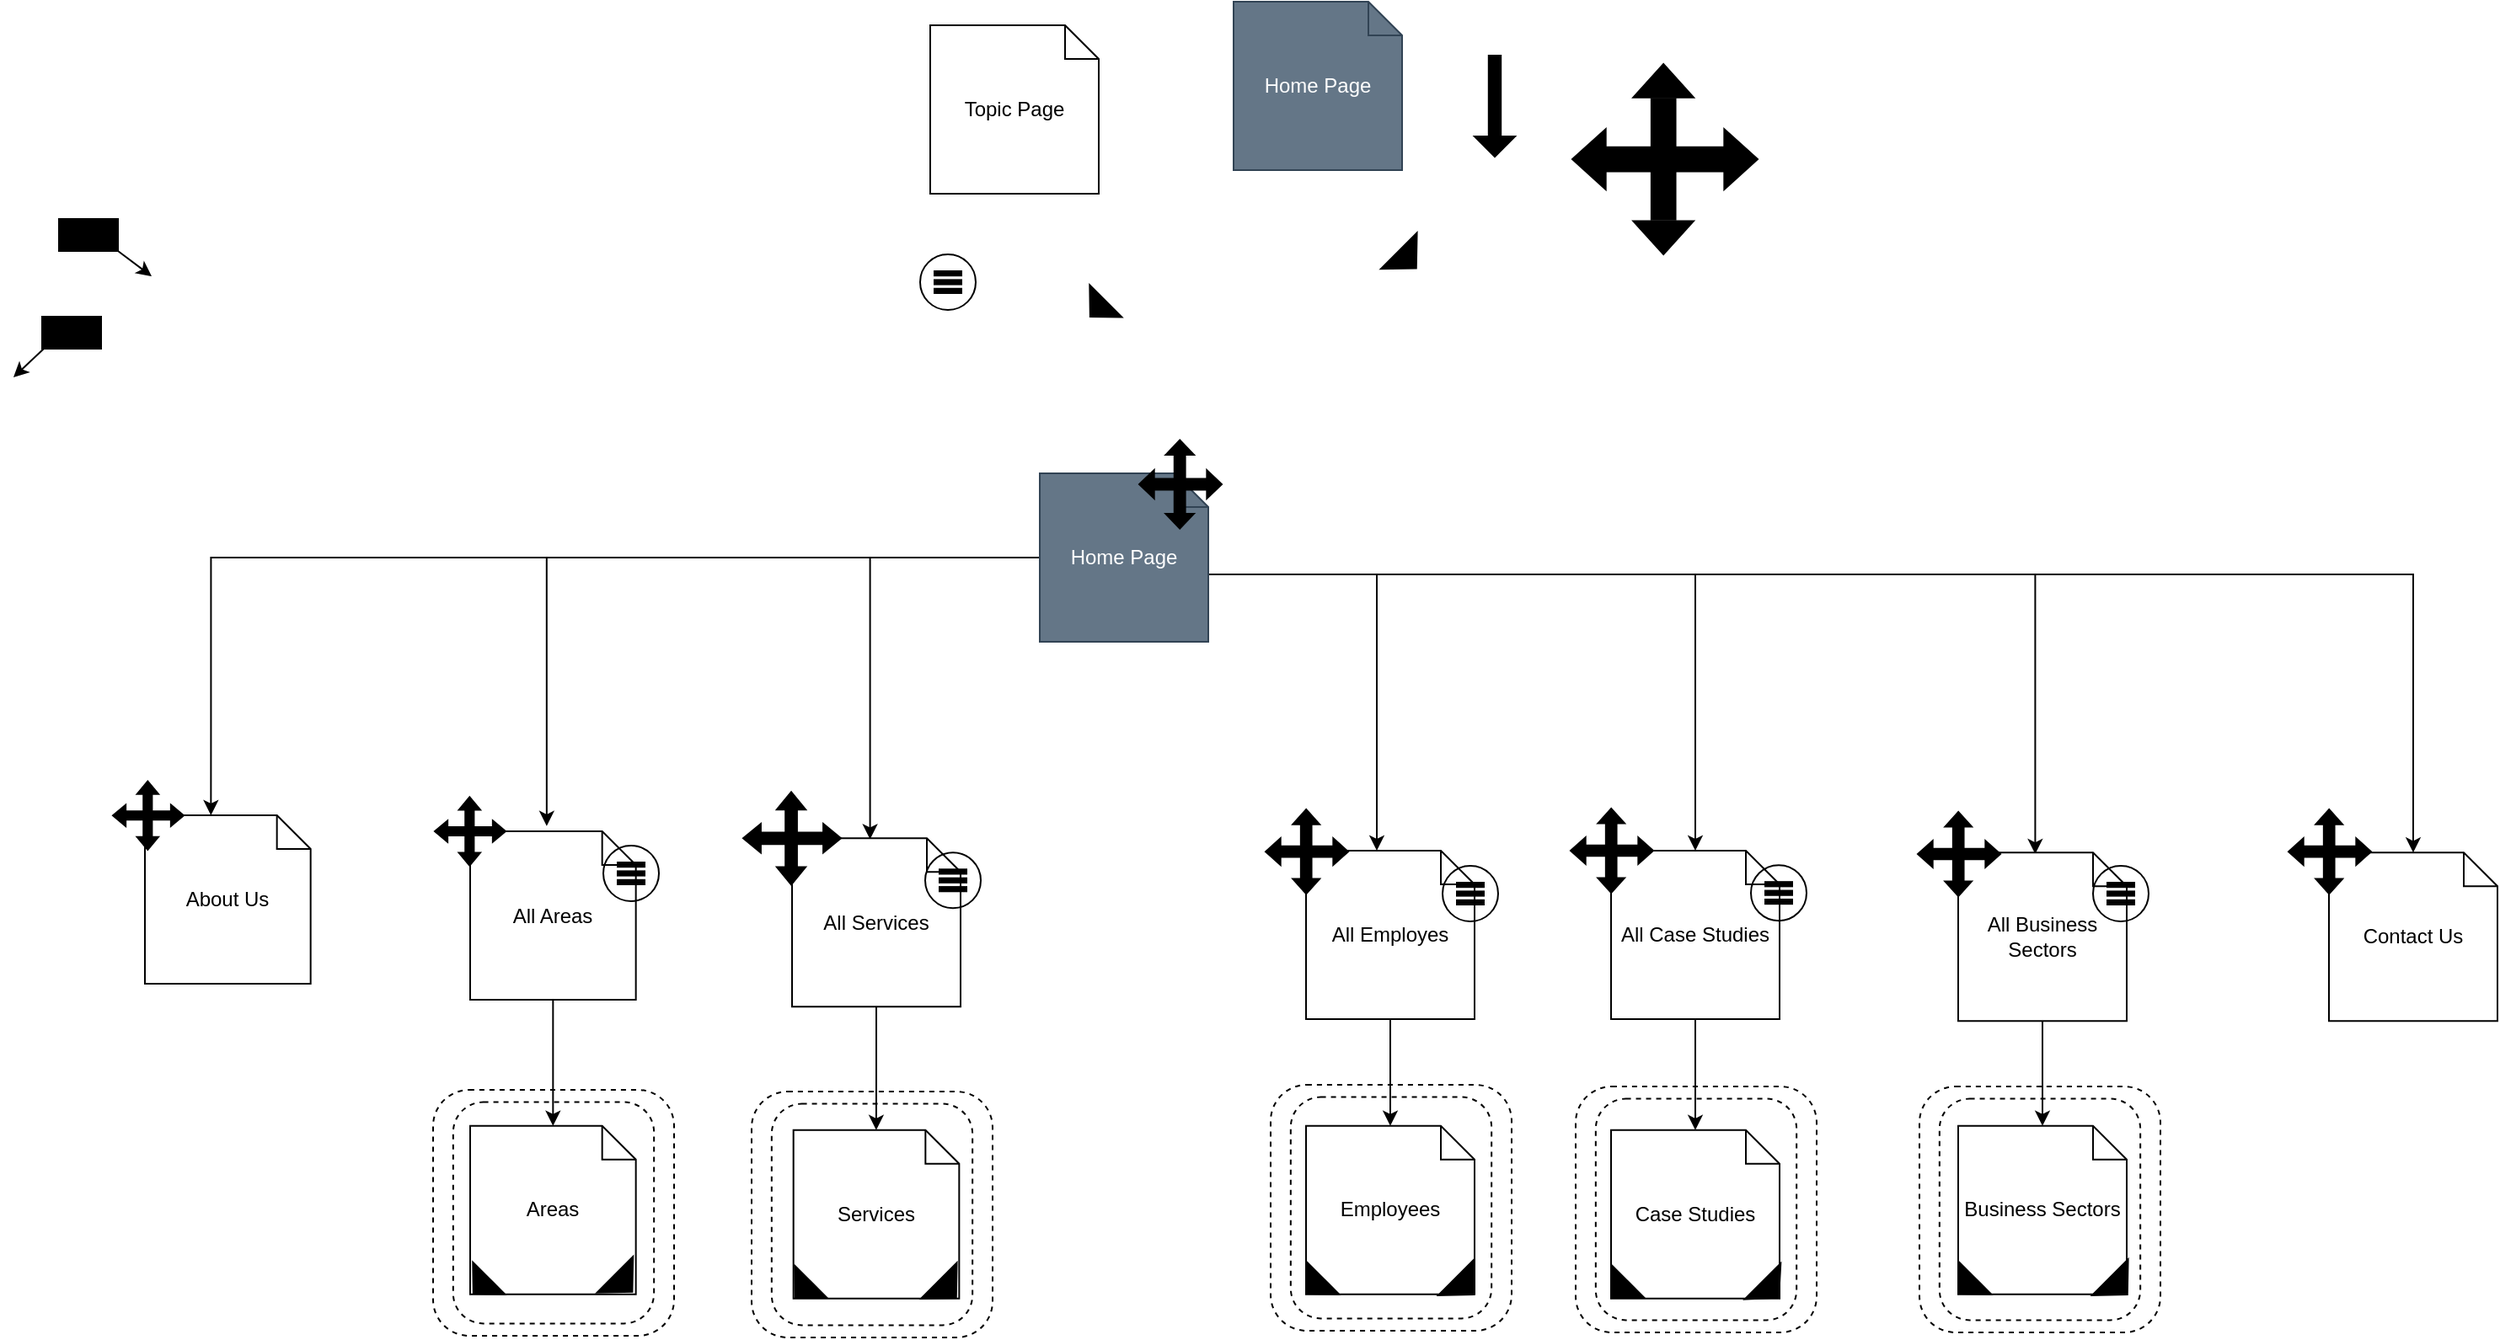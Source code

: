 <mxfile version="14.7.6" type="device"><diagram id="kt6yde3YiCI-uqyFZzSO" name="Page-1"><mxGraphModel dx="2650" dy="1162" grid="0" gridSize="10" guides="1" tooltips="1" connect="1" arrows="1" fold="1" page="0" pageScale="1" pageWidth="850" pageHeight="1100" math="0" shadow="0"><root><mxCell id="0"/><mxCell id="1" parent="0"/><mxCell id="Vcrl3e6Pn4ZZ4bDqJj3h-9" value="" style="group" parent="1" vertex="1" connectable="0"><mxGeometry x="103" y="708" width="143" height="146" as="geometry"/></mxCell><mxCell id="Vcrl3e6Pn4ZZ4bDqJj3h-7" value="" style="rounded=1;whiteSpace=wrap;html=1;glass=0;strokeColor=#000000;strokeWidth=1;fillColor=none;dashed=1;" parent="Vcrl3e6Pn4ZZ4bDqJj3h-9" vertex="1"><mxGeometry width="143" height="146" as="geometry"/></mxCell><mxCell id="Vcrl3e6Pn4ZZ4bDqJj3h-8" value="" style="rounded=1;whiteSpace=wrap;html=1;glass=0;strokeColor=#000000;strokeWidth=1;fillColor=none;dashed=1;" parent="Vcrl3e6Pn4ZZ4bDqJj3h-9" vertex="1"><mxGeometry x="11.917" y="7.3" width="119.167" height="131.4" as="geometry"/></mxCell><mxCell id="EIE0gZhXTCfg5KmahbpO-1" value="&lt;div&gt;Topic Page&lt;/div&gt;" style="shape=note;size=20;whiteSpace=wrap;html=1;" parent="1" vertex="1"><mxGeometry x="398" y="76" width="100" height="100" as="geometry"/></mxCell><mxCell id="EIE0gZhXTCfg5KmahbpO-2" value="&lt;div&gt;Home Page&lt;/div&gt;" style="shape=note;size=20;whiteSpace=wrap;html=1;fillColor=#647687;strokeColor=#314354;fontColor=#ffffff;" parent="1" vertex="1"><mxGeometry x="578" y="62" width="100" height="100" as="geometry"/></mxCell><mxCell id="LIixaKBRzaLwWbrjP_V3-11" style="edgeStyle=orthogonalEdgeStyle;rounded=0;orthogonalLoop=1;jettySize=auto;html=1;exitX=0;exitY=0.5;exitDx=0;exitDy=0;exitPerimeter=0;entryX=0;entryY=0;entryDx=39.167;entryDy=0;entryPerimeter=0;" parent="1" source="EIE0gZhXTCfg5KmahbpO-11" target="LIixaKBRzaLwWbrjP_V3-6" edge="1"><mxGeometry relative="1" as="geometry"><mxPoint x="-210.852" y="540.841" as="targetPoint"/></mxGeometry></mxCell><mxCell id="LIixaKBRzaLwWbrjP_V3-52" style="edgeStyle=orthogonalEdgeStyle;rounded=0;orthogonalLoop=1;jettySize=auto;html=1;exitX=0;exitY=0.5;exitDx=0;exitDy=0;exitPerimeter=0;entryX=0.462;entryY=-0.031;entryDx=0;entryDy=0;entryPerimeter=0;" parent="1" source="EIE0gZhXTCfg5KmahbpO-11" target="D_aZiGrWhhArKQ1cqyz3-1" edge="1"><mxGeometry relative="1" as="geometry"><mxPoint x="18.516" y="542" as="targetPoint"/></mxGeometry></mxCell><mxCell id="LIixaKBRzaLwWbrjP_V3-60" style="edgeStyle=orthogonalEdgeStyle;rounded=0;orthogonalLoop=1;jettySize=auto;html=1;exitX=0;exitY=0.5;exitDx=0;exitDy=0;exitPerimeter=0;entryX=0.463;entryY=0.006;entryDx=0;entryDy=0;entryPerimeter=0;" parent="1" source="EIE0gZhXTCfg5KmahbpO-11" target="LIixaKBRzaLwWbrjP_V3-85" edge="1"><mxGeometry relative="1" as="geometry"><mxPoint x="239" y="544" as="targetPoint"/></mxGeometry></mxCell><mxCell id="LIixaKBRzaLwWbrjP_V3-144" style="edgeStyle=orthogonalEdgeStyle;rounded=0;orthogonalLoop=1;jettySize=auto;html=1;exitX=0;exitY=0;exitDx=100;exitDy=60;exitPerimeter=0;entryX=0.42;entryY=0;entryDx=0;entryDy=0;entryPerimeter=0;" parent="1" source="EIE0gZhXTCfg5KmahbpO-11" target="LIixaKBRzaLwWbrjP_V3-108" edge="1"><mxGeometry relative="1" as="geometry"><mxPoint x="663" y="515" as="targetPoint"/><Array as="points"><mxPoint x="663" y="402"/></Array></mxGeometry></mxCell><mxCell id="LIixaKBRzaLwWbrjP_V3-178" style="edgeStyle=orthogonalEdgeStyle;rounded=0;orthogonalLoop=1;jettySize=auto;html=1;exitX=0;exitY=0;exitDx=100;exitDy=60;exitPerimeter=0;entryX=0.457;entryY=0.009;entryDx=0;entryDy=0;entryPerimeter=0;" parent="1" source="EIE0gZhXTCfg5KmahbpO-11" target="LIixaKBRzaLwWbrjP_V3-166" edge="1"><mxGeometry relative="1" as="geometry"><mxPoint x="1110.471" y="574.58" as="targetPoint"/></mxGeometry></mxCell><mxCell id="LIixaKBRzaLwWbrjP_V3-249" style="edgeStyle=orthogonalEdgeStyle;rounded=0;orthogonalLoop=1;jettySize=auto;html=1;exitX=0;exitY=0;exitDx=100;exitDy=60;exitPerimeter=0;" parent="1" source="EIE0gZhXTCfg5KmahbpO-11" edge="1" target="LIixaKBRzaLwWbrjP_V3-238"><mxGeometry relative="1" as="geometry"><mxPoint x="1278" y="564" as="targetPoint"/></mxGeometry></mxCell><mxCell id="oE3D5L4Ne7ugOQOt1yCj-17" style="edgeStyle=orthogonalEdgeStyle;rounded=0;orthogonalLoop=1;jettySize=auto;html=1;exitX=0;exitY=0;exitDx=100;exitDy=60;exitPerimeter=0;entryX=0.5;entryY=0;entryDx=0;entryDy=0;entryPerimeter=0;" parent="1" source="EIE0gZhXTCfg5KmahbpO-11" target="oE3D5L4Ne7ugOQOt1yCj-3" edge="1"><mxGeometry relative="1" as="geometry"><mxPoint x="878" y="532" as="targetPoint"/></mxGeometry></mxCell><mxCell id="EIE0gZhXTCfg5KmahbpO-11" value="&lt;div&gt;Home Page&lt;/div&gt;" style="shape=note;size=20;whiteSpace=wrap;html=1;fillColor=#647687;strokeColor=#314354;fontColor=#ffffff;" parent="1" vertex="1"><mxGeometry x="463" y="342" width="100" height="100" as="geometry"/></mxCell><mxCell id="EIE0gZhXTCfg5KmahbpO-31" value="" style="group" parent="1" vertex="1" connectable="0"><mxGeometry x="392" y="212" width="33" height="33" as="geometry"/></mxCell><mxCell id="EIE0gZhXTCfg5KmahbpO-32" value="" style="shape=parallelMarker;direction=south;html=1;outlineConnect=0;" parent="EIE0gZhXTCfg5KmahbpO-31" vertex="1"><mxGeometry x="8.5" y="10" width="16" height="13" as="geometry"/></mxCell><mxCell id="EIE0gZhXTCfg5KmahbpO-33" value="" style="ellipse;whiteSpace=wrap;html=1;aspect=fixed;fillColor=none;" parent="EIE0gZhXTCfg5KmahbpO-31" vertex="1"><mxGeometry width="33" height="33" as="geometry"/></mxCell><mxCell id="EIE0gZhXTCfg5KmahbpO-43" value="" style="shape=singleArrow;direction=south;whiteSpace=wrap;html=1;fillColor=#000000;" parent="1" vertex="1"><mxGeometry x="721" y="94" width="24" height="60" as="geometry"/></mxCell><mxCell id="EIE0gZhXTCfg5KmahbpO-52" value="" style="group" parent="1" vertex="1" connectable="0"><mxGeometry x="779" y="99.07" width="110" height="112.93" as="geometry"/></mxCell><mxCell id="EIE0gZhXTCfg5KmahbpO-44" value="" style="shape=cross;whiteSpace=wrap;html=1;fillColor=#000000;" parent="EIE0gZhXTCfg5KmahbpO-52" vertex="1"><mxGeometry x="18.033" y="20.614" width="72.131" height="71.702" as="geometry"/></mxCell><mxCell id="EIE0gZhXTCfg5KmahbpO-45" value="" style="triangle;whiteSpace=wrap;html=1;fillColor=#000000;rotation=-90;" parent="EIE0gZhXTCfg5KmahbpO-52" vertex="1"><mxGeometry x="44.18" y="-8.066" width="19.836" height="35.851" as="geometry"/></mxCell><mxCell id="EIE0gZhXTCfg5KmahbpO-49" value="" style="triangle;whiteSpace=wrap;html=1;fillColor=#000000;rotation=0;" parent="EIE0gZhXTCfg5KmahbpO-52" vertex="1"><mxGeometry x="90.164" y="38.54" width="19.836" height="35.851" as="geometry"/></mxCell><mxCell id="EIE0gZhXTCfg5KmahbpO-50" value="" style="triangle;whiteSpace=wrap;html=1;fillColor=#000000;rotation=90;" parent="EIE0gZhXTCfg5KmahbpO-52" vertex="1"><mxGeometry x="44.18" y="85.146" width="19.836" height="35.851" as="geometry"/></mxCell><mxCell id="EIE0gZhXTCfg5KmahbpO-51" value="" style="triangle;whiteSpace=wrap;html=1;fillColor=#000000;rotation=-180;" parent="EIE0gZhXTCfg5KmahbpO-52" vertex="1"><mxGeometry y="38.54" width="19.836" height="35.851" as="geometry"/></mxCell><mxCell id="EIE0gZhXTCfg5KmahbpO-61" value="" style="group" parent="1" vertex="1" connectable="0"><mxGeometry x="522" y="322" width="49" height="53" as="geometry"/></mxCell><mxCell id="EIE0gZhXTCfg5KmahbpO-62" value="" style="shape=cross;whiteSpace=wrap;html=1;fillColor=#000000;" parent="EIE0gZhXTCfg5KmahbpO-61" vertex="1"><mxGeometry x="8.033" y="9.675" width="32.131" height="33.651" as="geometry"/></mxCell><mxCell id="EIE0gZhXTCfg5KmahbpO-63" value="" style="triangle;whiteSpace=wrap;html=1;fillColor=#000000;rotation=-90;" parent="EIE0gZhXTCfg5KmahbpO-61" vertex="1"><mxGeometry x="19.68" y="-3.786" width="8.836" height="16.825" as="geometry"/></mxCell><mxCell id="EIE0gZhXTCfg5KmahbpO-64" value="" style="triangle;whiteSpace=wrap;html=1;fillColor=#000000;rotation=0;" parent="EIE0gZhXTCfg5KmahbpO-61" vertex="1"><mxGeometry x="40.164" y="18.087" width="8.836" height="16.825" as="geometry"/></mxCell><mxCell id="EIE0gZhXTCfg5KmahbpO-65" value="" style="triangle;whiteSpace=wrap;html=1;fillColor=#000000;rotation=90;" parent="EIE0gZhXTCfg5KmahbpO-61" vertex="1"><mxGeometry x="19.68" y="39.96" width="8.836" height="16.825" as="geometry"/></mxCell><mxCell id="EIE0gZhXTCfg5KmahbpO-66" value="" style="triangle;whiteSpace=wrap;html=1;fillColor=#000000;rotation=-180;" parent="EIE0gZhXTCfg5KmahbpO-61" vertex="1"><mxGeometry y="18.087" width="8.836" height="16.825" as="geometry"/></mxCell><mxCell id="XBNl6XijKoIkDVX5TYKr-14" value="" style="triangle;whiteSpace=wrap;html=1;rotation=45;fillColor=#000000;" parent="1" vertex="1"><mxGeometry x="674" y="200" width="14.5" height="30.16" as="geometry"/></mxCell><mxCell id="LIixaKBRzaLwWbrjP_V3-18" value="" style="rounded=0;whiteSpace=wrap;html=1;fillColor=#000000;strokeColor=#000000;" parent="1" vertex="1"><mxGeometry x="-119" y="191" width="35" height="19" as="geometry"/></mxCell><mxCell id="LIixaKBRzaLwWbrjP_V3-20" value="" style="endArrow=classic;html=1;exitX=1;exitY=1;exitDx=0;exitDy=0;" parent="1" source="LIixaKBRzaLwWbrjP_V3-18" edge="1"><mxGeometry width="50" height="50" relative="1" as="geometry"><mxPoint x="142" y="342" as="sourcePoint"/><mxPoint x="-64" y="225" as="targetPoint"/></mxGeometry></mxCell><mxCell id="LIixaKBRzaLwWbrjP_V3-79" value="" style="triangle;whiteSpace=wrap;html=1;rotation=135;fillColor=#000000;" parent="1" vertex="1"><mxGeometry x="491.03" y="230.91" width="13.04" height="26.88" as="geometry"/></mxCell><mxCell id="D_aZiGrWhhArKQ1cqyz3-7" style="edgeStyle=orthogonalEdgeStyle;rounded=0;orthogonalLoop=1;jettySize=auto;html=1;exitX=0.5;exitY=1;exitDx=0;exitDy=0;exitPerimeter=0;" parent="1" source="LIixaKBRzaLwWbrjP_V3-85" target="D_aZiGrWhhArKQ1cqyz3-6" edge="1"><mxGeometry relative="1" as="geometry"/></mxCell><mxCell id="LIixaKBRzaLwWbrjP_V3-85" value="All Services" style="shape=note;size=20;whiteSpace=wrap;html=1;" parent="1" vertex="1"><mxGeometry x="316" y="558.64" width="100" height="100" as="geometry"/></mxCell><mxCell id="D_aZiGrWhhArKQ1cqyz3-9" style="edgeStyle=orthogonalEdgeStyle;rounded=0;orthogonalLoop=1;jettySize=auto;html=1;exitX=0.5;exitY=1;exitDx=0;exitDy=0;exitPerimeter=0;entryX=0.5;entryY=0;entryDx=0;entryDy=0;entryPerimeter=0;" parent="1" source="LIixaKBRzaLwWbrjP_V3-108" target="LIixaKBRzaLwWbrjP_V3-149" edge="1"><mxGeometry relative="1" as="geometry"/></mxCell><mxCell id="LIixaKBRzaLwWbrjP_V3-108" value="All Employes" style="shape=note;size=20;whiteSpace=wrap;html=1;" parent="1" vertex="1"><mxGeometry x="621" y="566" width="100" height="100" as="geometry"/></mxCell><mxCell id="LIixaKBRzaLwWbrjP_V3-118" value="" style="group" parent="1" vertex="1" connectable="0"><mxGeometry x="597" y="541.57" width="49" height="50" as="geometry"/></mxCell><mxCell id="LIixaKBRzaLwWbrjP_V3-119" value="" style="shape=cross;whiteSpace=wrap;html=1;fillColor=#000000;" parent="LIixaKBRzaLwWbrjP_V3-118" vertex="1"><mxGeometry x="8.033" y="9.127" width="32.131" height="31.746" as="geometry"/></mxCell><mxCell id="LIixaKBRzaLwWbrjP_V3-120" value="" style="triangle;whiteSpace=wrap;html=1;fillColor=#000000;rotation=-90;" parent="LIixaKBRzaLwWbrjP_V3-118" vertex="1"><mxGeometry x="19.68" y="-3.571" width="8.836" height="15.873" as="geometry"/></mxCell><mxCell id="LIixaKBRzaLwWbrjP_V3-121" value="" style="triangle;whiteSpace=wrap;html=1;fillColor=#000000;rotation=0;" parent="LIixaKBRzaLwWbrjP_V3-118" vertex="1"><mxGeometry x="40.164" y="17.063" width="8.836" height="15.873" as="geometry"/></mxCell><mxCell id="LIixaKBRzaLwWbrjP_V3-122" value="" style="triangle;whiteSpace=wrap;html=1;fillColor=#000000;rotation=90;" parent="LIixaKBRzaLwWbrjP_V3-118" vertex="1"><mxGeometry x="19.68" y="37.698" width="8.836" height="15.873" as="geometry"/></mxCell><mxCell id="LIixaKBRzaLwWbrjP_V3-123" value="" style="triangle;whiteSpace=wrap;html=1;fillColor=#000000;rotation=-180;" parent="LIixaKBRzaLwWbrjP_V3-118" vertex="1"><mxGeometry y="17.063" width="8.836" height="15.873" as="geometry"/></mxCell><mxCell id="LIixaKBRzaLwWbrjP_V3-127" value="" style="rounded=0;whiteSpace=wrap;html=1;fillColor=#000000;strokeColor=#000000;" parent="1" vertex="1"><mxGeometry x="-129" y="249" width="35" height="19" as="geometry"/></mxCell><mxCell id="LIixaKBRzaLwWbrjP_V3-130" value="" style="endArrow=classic;html=1;" parent="1" edge="1"><mxGeometry width="50" height="50" relative="1" as="geometry"><mxPoint x="-128" y="268" as="sourcePoint"/><mxPoint x="-146" y="285" as="targetPoint"/></mxGeometry></mxCell><mxCell id="LIixaKBRzaLwWbrjP_V3-135" value="" style="group" parent="1" vertex="1" connectable="0"><mxGeometry x="287" y="531.64" width="58" height="54" as="geometry"/></mxCell><mxCell id="LIixaKBRzaLwWbrjP_V3-136" value="" style="shape=cross;whiteSpace=wrap;html=1;fillColor=#000000;" parent="LIixaKBRzaLwWbrjP_V3-135" vertex="1"><mxGeometry x="9.508" y="9.857" width="38.033" height="34.286" as="geometry"/></mxCell><mxCell id="LIixaKBRzaLwWbrjP_V3-137" value="" style="triangle;whiteSpace=wrap;html=1;fillColor=#000000;rotation=-90;" parent="LIixaKBRzaLwWbrjP_V3-135" vertex="1"><mxGeometry x="23.295" y="-3.857" width="10.459" height="17.143" as="geometry"/></mxCell><mxCell id="LIixaKBRzaLwWbrjP_V3-138" value="" style="triangle;whiteSpace=wrap;html=1;fillColor=#000000;rotation=0;" parent="LIixaKBRzaLwWbrjP_V3-135" vertex="1"><mxGeometry x="47.541" y="18.429" width="10.459" height="17.143" as="geometry"/></mxCell><mxCell id="LIixaKBRzaLwWbrjP_V3-139" value="" style="triangle;whiteSpace=wrap;html=1;fillColor=#000000;rotation=90;" parent="LIixaKBRzaLwWbrjP_V3-135" vertex="1"><mxGeometry x="23.295" y="40.714" width="10.459" height="17.143" as="geometry"/></mxCell><mxCell id="LIixaKBRzaLwWbrjP_V3-140" value="" style="triangle;whiteSpace=wrap;html=1;fillColor=#000000;rotation=-180;" parent="LIixaKBRzaLwWbrjP_V3-135" vertex="1"><mxGeometry y="18.429" width="10.459" height="17.143" as="geometry"/></mxCell><mxCell id="_etwh8kPZ9NQXx9ZcJ3G-5" style="edgeStyle=orthogonalEdgeStyle;rounded=0;orthogonalLoop=1;jettySize=auto;html=1;exitX=0.5;exitY=1;exitDx=0;exitDy=0;exitPerimeter=0;" edge="1" parent="1" source="LIixaKBRzaLwWbrjP_V3-166" target="_etwh8kPZ9NQXx9ZcJ3G-4"><mxGeometry relative="1" as="geometry"/></mxCell><mxCell id="LIixaKBRzaLwWbrjP_V3-166" value="All Business Sectors" style="shape=note;size=20;whiteSpace=wrap;html=1;" parent="1" vertex="1"><mxGeometry x="1008" y="567.14" width="100" height="100" as="geometry"/></mxCell><mxCell id="LIixaKBRzaLwWbrjP_V3-170" value="" style="group" parent="1" vertex="1" connectable="0"><mxGeometry x="984" y="543" width="49" height="50" as="geometry"/></mxCell><mxCell id="LIixaKBRzaLwWbrjP_V3-171" value="" style="shape=cross;whiteSpace=wrap;html=1;fillColor=#000000;" parent="LIixaKBRzaLwWbrjP_V3-170" vertex="1"><mxGeometry x="8.033" y="9.127" width="32.131" height="31.746" as="geometry"/></mxCell><mxCell id="LIixaKBRzaLwWbrjP_V3-172" value="" style="triangle;whiteSpace=wrap;html=1;fillColor=#000000;rotation=-90;" parent="LIixaKBRzaLwWbrjP_V3-170" vertex="1"><mxGeometry x="19.68" y="-3.571" width="8.836" height="15.873" as="geometry"/></mxCell><mxCell id="LIixaKBRzaLwWbrjP_V3-173" value="" style="triangle;whiteSpace=wrap;html=1;fillColor=#000000;rotation=0;" parent="LIixaKBRzaLwWbrjP_V3-170" vertex="1"><mxGeometry x="40.164" y="17.063" width="8.836" height="15.873" as="geometry"/></mxCell><mxCell id="LIixaKBRzaLwWbrjP_V3-174" value="" style="triangle;whiteSpace=wrap;html=1;fillColor=#000000;rotation=90;" parent="LIixaKBRzaLwWbrjP_V3-170" vertex="1"><mxGeometry x="19.68" y="37.698" width="8.836" height="15.873" as="geometry"/></mxCell><mxCell id="LIixaKBRzaLwWbrjP_V3-175" value="" style="triangle;whiteSpace=wrap;html=1;fillColor=#000000;rotation=-180;" parent="LIixaKBRzaLwWbrjP_V3-170" vertex="1"><mxGeometry y="17.063" width="8.836" height="15.873" as="geometry"/></mxCell><mxCell id="LIixaKBRzaLwWbrjP_V3-238" value="Contact Us" style="shape=note;size=20;whiteSpace=wrap;html=1;" parent="1" vertex="1"><mxGeometry x="1228" y="567.14" width="100" height="100" as="geometry"/></mxCell><mxCell id="LIixaKBRzaLwWbrjP_V3-241" value="" style="group" parent="1" vertex="1" connectable="0"><mxGeometry x="1204" y="541.57" width="49" height="50" as="geometry"/></mxCell><mxCell id="LIixaKBRzaLwWbrjP_V3-242" value="" style="shape=cross;whiteSpace=wrap;html=1;fillColor=#000000;" parent="LIixaKBRzaLwWbrjP_V3-241" vertex="1"><mxGeometry x="8.033" y="9.127" width="32.131" height="31.746" as="geometry"/></mxCell><mxCell id="LIixaKBRzaLwWbrjP_V3-243" value="" style="triangle;whiteSpace=wrap;html=1;fillColor=#000000;rotation=-90;" parent="LIixaKBRzaLwWbrjP_V3-241" vertex="1"><mxGeometry x="19.68" y="-3.571" width="8.836" height="15.873" as="geometry"/></mxCell><mxCell id="LIixaKBRzaLwWbrjP_V3-244" value="" style="triangle;whiteSpace=wrap;html=1;fillColor=#000000;rotation=0;" parent="LIixaKBRzaLwWbrjP_V3-241" vertex="1"><mxGeometry x="40.164" y="17.063" width="8.836" height="15.873" as="geometry"/></mxCell><mxCell id="LIixaKBRzaLwWbrjP_V3-245" value="" style="triangle;whiteSpace=wrap;html=1;fillColor=#000000;rotation=90;" parent="LIixaKBRzaLwWbrjP_V3-241" vertex="1"><mxGeometry x="19.68" y="37.698" width="8.836" height="15.873" as="geometry"/></mxCell><mxCell id="LIixaKBRzaLwWbrjP_V3-246" value="" style="triangle;whiteSpace=wrap;html=1;fillColor=#000000;rotation=-180;" parent="LIixaKBRzaLwWbrjP_V3-241" vertex="1"><mxGeometry y="17.063" width="8.836" height="15.873" as="geometry"/></mxCell><mxCell id="ww9N6sa7Iy8_kq3qXa_A-1" value="" style="group" parent="1" vertex="1" connectable="0"><mxGeometry x="395" y="567.14" width="33" height="33" as="geometry"/></mxCell><mxCell id="ww9N6sa7Iy8_kq3qXa_A-2" value="" style="shape=parallelMarker;direction=south;html=1;outlineConnect=0;" parent="ww9N6sa7Iy8_kq3qXa_A-1" vertex="1"><mxGeometry x="8.5" y="10" width="16" height="13" as="geometry"/></mxCell><mxCell id="ww9N6sa7Iy8_kq3qXa_A-3" value="" style="ellipse;whiteSpace=wrap;html=1;aspect=fixed;fillColor=none;" parent="ww9N6sa7Iy8_kq3qXa_A-1" vertex="1"><mxGeometry width="33" height="33" as="geometry"/></mxCell><mxCell id="ww9N6sa7Iy8_kq3qXa_A-5" value="" style="group" parent="1" vertex="1" connectable="0"><mxGeometry x="702" y="575" width="33" height="33" as="geometry"/></mxCell><mxCell id="ww9N6sa7Iy8_kq3qXa_A-6" value="" style="shape=parallelMarker;direction=south;html=1;outlineConnect=0;" parent="ww9N6sa7Iy8_kq3qXa_A-5" vertex="1"><mxGeometry x="8.5" y="10" width="16" height="13" as="geometry"/></mxCell><mxCell id="ww9N6sa7Iy8_kq3qXa_A-7" value="" style="ellipse;whiteSpace=wrap;html=1;aspect=fixed;fillColor=none;" parent="ww9N6sa7Iy8_kq3qXa_A-5" vertex="1"><mxGeometry width="33" height="33" as="geometry"/></mxCell><mxCell id="ww9N6sa7Iy8_kq3qXa_A-9" value="" style="group" parent="1" vertex="1" connectable="0"><mxGeometry x="1088" y="575" width="33" height="33" as="geometry"/></mxCell><mxCell id="ww9N6sa7Iy8_kq3qXa_A-10" value="" style="shape=parallelMarker;direction=south;html=1;outlineConnect=0;" parent="ww9N6sa7Iy8_kq3qXa_A-9" vertex="1"><mxGeometry x="8.5" y="10" width="16" height="13" as="geometry"/></mxCell><mxCell id="ww9N6sa7Iy8_kq3qXa_A-11" value="" style="ellipse;whiteSpace=wrap;html=1;aspect=fixed;fillColor=none;" parent="ww9N6sa7Iy8_kq3qXa_A-9" vertex="1"><mxGeometry width="33" height="33" as="geometry"/></mxCell><mxCell id="_etwh8kPZ9NQXx9ZcJ3G-3" style="edgeStyle=orthogonalEdgeStyle;rounded=0;orthogonalLoop=1;jettySize=auto;html=1;exitX=0.5;exitY=1;exitDx=0;exitDy=0;exitPerimeter=0;entryX=0.5;entryY=0;entryDx=0;entryDy=0;entryPerimeter=0;" edge="1" parent="1" source="oE3D5L4Ne7ugOQOt1yCj-3" target="_etwh8kPZ9NQXx9ZcJ3G-2"><mxGeometry relative="1" as="geometry"/></mxCell><mxCell id="oE3D5L4Ne7ugOQOt1yCj-3" value="All Case Studies" style="shape=note;size=20;whiteSpace=wrap;html=1;" parent="1" vertex="1"><mxGeometry x="802" y="566.0" width="100" height="100" as="geometry"/></mxCell><mxCell id="oE3D5L4Ne7ugOQOt1yCj-6" value="" style="group" parent="1" vertex="1" connectable="0"><mxGeometry x="778" y="541" width="49" height="50" as="geometry"/></mxCell><mxCell id="oE3D5L4Ne7ugOQOt1yCj-7" value="" style="shape=cross;whiteSpace=wrap;html=1;fillColor=#000000;" parent="oE3D5L4Ne7ugOQOt1yCj-6" vertex="1"><mxGeometry x="8.033" y="9.127" width="32.131" height="31.746" as="geometry"/></mxCell><mxCell id="oE3D5L4Ne7ugOQOt1yCj-8" value="" style="triangle;whiteSpace=wrap;html=1;fillColor=#000000;rotation=-90;" parent="oE3D5L4Ne7ugOQOt1yCj-6" vertex="1"><mxGeometry x="19.68" y="-3.571" width="8.836" height="15.873" as="geometry"/></mxCell><mxCell id="oE3D5L4Ne7ugOQOt1yCj-9" value="" style="triangle;whiteSpace=wrap;html=1;fillColor=#000000;rotation=0;" parent="oE3D5L4Ne7ugOQOt1yCj-6" vertex="1"><mxGeometry x="40.164" y="17.063" width="8.836" height="15.873" as="geometry"/></mxCell><mxCell id="oE3D5L4Ne7ugOQOt1yCj-10" value="" style="triangle;whiteSpace=wrap;html=1;fillColor=#000000;rotation=90;" parent="oE3D5L4Ne7ugOQOt1yCj-6" vertex="1"><mxGeometry x="19.68" y="37.698" width="8.836" height="15.873" as="geometry"/></mxCell><mxCell id="oE3D5L4Ne7ugOQOt1yCj-11" value="" style="triangle;whiteSpace=wrap;html=1;fillColor=#000000;rotation=-180;" parent="oE3D5L4Ne7ugOQOt1yCj-6" vertex="1"><mxGeometry y="17.063" width="8.836" height="15.873" as="geometry"/></mxCell><mxCell id="oE3D5L4Ne7ugOQOt1yCj-14" value="" style="group" parent="1" vertex="1" connectable="0"><mxGeometry x="885" y="574.58" width="33" height="33" as="geometry"/></mxCell><mxCell id="oE3D5L4Ne7ugOQOt1yCj-15" value="" style="shape=parallelMarker;direction=south;html=1;outlineConnect=0;" parent="oE3D5L4Ne7ugOQOt1yCj-14" vertex="1"><mxGeometry x="8.5" y="10" width="16" height="13" as="geometry"/></mxCell><mxCell id="oE3D5L4Ne7ugOQOt1yCj-16" value="" style="ellipse;whiteSpace=wrap;html=1;aspect=fixed;fillColor=none;" parent="oE3D5L4Ne7ugOQOt1yCj-14" vertex="1"><mxGeometry width="33" height="33" as="geometry"/></mxCell><mxCell id="LIixaKBRzaLwWbrjP_V3-6" value="About Us" style="shape=note;size=20;whiteSpace=wrap;html=1;" parent="1" vertex="1"><mxGeometry x="-68.003" y="545" width="98.333" height="100" as="geometry"/></mxCell><mxCell id="LIixaKBRzaLwWbrjP_V3-12" value="" style="group" parent="1" vertex="1" connectable="0"><mxGeometry x="-87" y="525.14" width="42" height="40" as="geometry"/></mxCell><mxCell id="LIixaKBRzaLwWbrjP_V3-13" value="" style="shape=cross;whiteSpace=wrap;html=1;fillColor=#000000;" parent="LIixaKBRzaLwWbrjP_V3-12" vertex="1"><mxGeometry x="6.885" y="7.302" width="27.541" height="25.397" as="geometry"/></mxCell><mxCell id="LIixaKBRzaLwWbrjP_V3-14" value="" style="triangle;whiteSpace=wrap;html=1;fillColor=#000000;rotation=-90;" parent="LIixaKBRzaLwWbrjP_V3-12" vertex="1"><mxGeometry x="16.869" y="-2.857" width="7.574" height="12.698" as="geometry"/></mxCell><mxCell id="LIixaKBRzaLwWbrjP_V3-15" value="" style="triangle;whiteSpace=wrap;html=1;fillColor=#000000;rotation=0;" parent="LIixaKBRzaLwWbrjP_V3-12" vertex="1"><mxGeometry x="34.426" y="13.651" width="7.574" height="12.698" as="geometry"/></mxCell><mxCell id="LIixaKBRzaLwWbrjP_V3-16" value="" style="triangle;whiteSpace=wrap;html=1;fillColor=#000000;rotation=90;" parent="LIixaKBRzaLwWbrjP_V3-12" vertex="1"><mxGeometry x="16.869" y="30.159" width="7.574" height="12.698" as="geometry"/></mxCell><mxCell id="LIixaKBRzaLwWbrjP_V3-17" value="" style="triangle;whiteSpace=wrap;html=1;fillColor=#000000;rotation=-180;" parent="LIixaKBRzaLwWbrjP_V3-12" vertex="1"><mxGeometry y="13.651" width="7.574" height="12.698" as="geometry"/></mxCell><mxCell id="LIixaKBRzaLwWbrjP_V3-39" value="&lt;div&gt;Areas&lt;/div&gt;" style="shape=note;size=20;whiteSpace=wrap;html=1;" parent="1" vertex="1"><mxGeometry x="124.997" y="729.36" width="98.333" height="100" as="geometry"/></mxCell><mxCell id="D_aZiGrWhhArKQ1cqyz3-2" style="edgeStyle=orthogonalEdgeStyle;rounded=0;orthogonalLoop=1;jettySize=auto;html=1;exitX=0.5;exitY=1;exitDx=0;exitDy=0;exitPerimeter=0;entryX=0.5;entryY=0;entryDx=0;entryDy=0;entryPerimeter=0;" parent="1" source="D_aZiGrWhhArKQ1cqyz3-1" target="LIixaKBRzaLwWbrjP_V3-39" edge="1"><mxGeometry relative="1" as="geometry"/></mxCell><mxCell id="D_aZiGrWhhArKQ1cqyz3-1" value="All Areas" style="shape=note;size=20;whiteSpace=wrap;html=1;" parent="1" vertex="1"><mxGeometry x="124.997" y="554.5" width="98.333" height="100" as="geometry"/></mxCell><mxCell id="LIixaKBRzaLwWbrjP_V3-43" value="" style="group" parent="1" vertex="1" connectable="0"><mxGeometry x="104.0" y="534.5" width="42" height="40" as="geometry"/></mxCell><mxCell id="LIixaKBRzaLwWbrjP_V3-44" value="" style="shape=cross;whiteSpace=wrap;html=1;fillColor=#000000;" parent="LIixaKBRzaLwWbrjP_V3-43" vertex="1"><mxGeometry x="6.885" y="7.302" width="27.541" height="25.397" as="geometry"/></mxCell><mxCell id="LIixaKBRzaLwWbrjP_V3-45" value="" style="triangle;whiteSpace=wrap;html=1;fillColor=#000000;rotation=-90;" parent="LIixaKBRzaLwWbrjP_V3-43" vertex="1"><mxGeometry x="16.869" y="-2.857" width="7.574" height="12.698" as="geometry"/></mxCell><mxCell id="LIixaKBRzaLwWbrjP_V3-46" value="" style="triangle;whiteSpace=wrap;html=1;fillColor=#000000;rotation=0;" parent="LIixaKBRzaLwWbrjP_V3-43" vertex="1"><mxGeometry x="34.426" y="13.651" width="7.574" height="12.698" as="geometry"/></mxCell><mxCell id="LIixaKBRzaLwWbrjP_V3-47" value="" style="triangle;whiteSpace=wrap;html=1;fillColor=#000000;rotation=90;" parent="LIixaKBRzaLwWbrjP_V3-43" vertex="1"><mxGeometry x="16.869" y="30.159" width="7.574" height="12.698" as="geometry"/></mxCell><mxCell id="LIixaKBRzaLwWbrjP_V3-48" value="" style="triangle;whiteSpace=wrap;html=1;fillColor=#000000;rotation=-180;" parent="LIixaKBRzaLwWbrjP_V3-43" vertex="1"><mxGeometry y="13.651" width="7.574" height="12.698" as="geometry"/></mxCell><mxCell id="D_aZiGrWhhArKQ1cqyz3-3" value="" style="group" parent="1" vertex="1" connectable="0"><mxGeometry x="204" y="563" width="33" height="33" as="geometry"/></mxCell><mxCell id="D_aZiGrWhhArKQ1cqyz3-4" value="" style="shape=parallelMarker;direction=south;html=1;outlineConnect=0;" parent="D_aZiGrWhhArKQ1cqyz3-3" vertex="1"><mxGeometry x="8.5" y="10" width="16" height="13" as="geometry"/></mxCell><mxCell id="D_aZiGrWhhArKQ1cqyz3-5" value="" style="ellipse;whiteSpace=wrap;html=1;aspect=fixed;fillColor=none;" parent="D_aZiGrWhhArKQ1cqyz3-3" vertex="1"><mxGeometry width="33" height="33" as="geometry"/></mxCell><mxCell id="D_aZiGrWhhArKQ1cqyz3-6" value="Services" style="shape=note;size=20;whiteSpace=wrap;html=1;" parent="1" vertex="1"><mxGeometry x="316.837" y="731.88" width="98.333" height="100" as="geometry"/></mxCell><mxCell id="LIixaKBRzaLwWbrjP_V3-149" value="Employees" style="shape=note;size=20;whiteSpace=wrap;html=1;" parent="1" vertex="1"><mxGeometry x="621" y="729.36" width="100" height="100" as="geometry"/></mxCell><mxCell id="_etwh8kPZ9NQXx9ZcJ3G-2" value="Case Studies" style="shape=note;size=20;whiteSpace=wrap;html=1;" vertex="1" parent="1"><mxGeometry x="802" y="731.88" width="100" height="100" as="geometry"/></mxCell><mxCell id="_etwh8kPZ9NQXx9ZcJ3G-4" value="Business Sectors" style="shape=note;size=20;whiteSpace=wrap;html=1;" vertex="1" parent="1"><mxGeometry x="1008" y="729.36" width="100" height="100" as="geometry"/></mxCell><mxCell id="_etwh8kPZ9NQXx9ZcJ3G-7" value="" style="group" vertex="1" connectable="0" parent="1"><mxGeometry x="292" y="709" width="143" height="146" as="geometry"/></mxCell><mxCell id="_etwh8kPZ9NQXx9ZcJ3G-8" value="" style="rounded=1;whiteSpace=wrap;html=1;glass=0;strokeColor=#000000;strokeWidth=1;fillColor=none;dashed=1;" vertex="1" parent="_etwh8kPZ9NQXx9ZcJ3G-7"><mxGeometry width="143" height="146" as="geometry"/></mxCell><mxCell id="_etwh8kPZ9NQXx9ZcJ3G-9" value="" style="rounded=1;whiteSpace=wrap;html=1;glass=0;strokeColor=#000000;strokeWidth=1;fillColor=none;dashed=1;" vertex="1" parent="_etwh8kPZ9NQXx9ZcJ3G-7"><mxGeometry x="11.917" y="7.3" width="119.167" height="131.4" as="geometry"/></mxCell><mxCell id="_etwh8kPZ9NQXx9ZcJ3G-21" value="" style="triangle;whiteSpace=wrap;html=1;rotation=135;fillColor=#000000;" vertex="1" parent="_etwh8kPZ9NQXx9ZcJ3G-7"><mxGeometry x="24" y="104" width="13.04" height="26.88" as="geometry"/></mxCell><mxCell id="_etwh8kPZ9NQXx9ZcJ3G-22" value="" style="triangle;whiteSpace=wrap;html=1;rotation=45;fillColor=#000000;" vertex="1" parent="_etwh8kPZ9NQXx9ZcJ3G-7"><mxGeometry x="109" y="102.36" width="14.5" height="30.16" as="geometry"/></mxCell><mxCell id="_etwh8kPZ9NQXx9ZcJ3G-10" value="" style="group" vertex="1" connectable="0" parent="1"><mxGeometry x="600" y="705" width="143" height="146" as="geometry"/></mxCell><mxCell id="_etwh8kPZ9NQXx9ZcJ3G-11" value="" style="rounded=1;whiteSpace=wrap;html=1;glass=0;strokeColor=#000000;strokeWidth=1;fillColor=none;dashed=1;" vertex="1" parent="_etwh8kPZ9NQXx9ZcJ3G-10"><mxGeometry width="143" height="146" as="geometry"/></mxCell><mxCell id="_etwh8kPZ9NQXx9ZcJ3G-12" value="" style="rounded=1;whiteSpace=wrap;html=1;glass=0;strokeColor=#000000;strokeWidth=1;fillColor=none;dashed=1;" vertex="1" parent="_etwh8kPZ9NQXx9ZcJ3G-10"><mxGeometry x="11.917" y="7.3" width="119.167" height="131.4" as="geometry"/></mxCell><mxCell id="_etwh8kPZ9NQXx9ZcJ3G-23" value="" style="triangle;whiteSpace=wrap;html=1;rotation=135;fillColor=#000000;" vertex="1" parent="_etwh8kPZ9NQXx9ZcJ3G-10"><mxGeometry x="20" y="106" width="13.04" height="26.88" as="geometry"/></mxCell><mxCell id="_etwh8kPZ9NQXx9ZcJ3G-24" value="" style="triangle;whiteSpace=wrap;html=1;rotation=45;fillColor=#000000;" vertex="1" parent="_etwh8kPZ9NQXx9ZcJ3G-10"><mxGeometry x="108" y="104.36" width="14.5" height="30.16" as="geometry"/></mxCell><mxCell id="_etwh8kPZ9NQXx9ZcJ3G-13" value="" style="group" vertex="1" connectable="0" parent="1"><mxGeometry x="781" y="706" width="143" height="146" as="geometry"/></mxCell><mxCell id="_etwh8kPZ9NQXx9ZcJ3G-14" value="" style="rounded=1;whiteSpace=wrap;html=1;glass=0;strokeColor=#000000;strokeWidth=1;fillColor=none;dashed=1;" vertex="1" parent="_etwh8kPZ9NQXx9ZcJ3G-13"><mxGeometry width="143" height="146" as="geometry"/></mxCell><mxCell id="_etwh8kPZ9NQXx9ZcJ3G-15" value="" style="rounded=1;whiteSpace=wrap;html=1;glass=0;strokeColor=#000000;strokeWidth=1;fillColor=none;dashed=1;" vertex="1" parent="_etwh8kPZ9NQXx9ZcJ3G-13"><mxGeometry x="11.917" y="7.3" width="119.167" height="131.4" as="geometry"/></mxCell><mxCell id="_etwh8kPZ9NQXx9ZcJ3G-25" value="" style="triangle;whiteSpace=wrap;html=1;rotation=135;fillColor=#000000;" vertex="1" parent="_etwh8kPZ9NQXx9ZcJ3G-13"><mxGeometry x="20" y="107.0" width="13.04" height="26.88" as="geometry"/></mxCell><mxCell id="_etwh8kPZ9NQXx9ZcJ3G-26" value="" style="triangle;whiteSpace=wrap;html=1;rotation=45;fillColor=#000000;" vertex="1" parent="_etwh8kPZ9NQXx9ZcJ3G-13"><mxGeometry x="109" y="105.36" width="13.5" height="30.16" as="geometry"/></mxCell><mxCell id="_etwh8kPZ9NQXx9ZcJ3G-16" value="" style="group" vertex="1" connectable="0" parent="1"><mxGeometry x="985" y="706" width="143" height="146" as="geometry"/></mxCell><mxCell id="_etwh8kPZ9NQXx9ZcJ3G-17" value="" style="rounded=1;whiteSpace=wrap;html=1;glass=0;strokeColor=#000000;strokeWidth=1;fillColor=none;dashed=1;" vertex="1" parent="_etwh8kPZ9NQXx9ZcJ3G-16"><mxGeometry width="143" height="146" as="geometry"/></mxCell><mxCell id="_etwh8kPZ9NQXx9ZcJ3G-18" value="" style="rounded=1;whiteSpace=wrap;html=1;glass=0;strokeColor=#000000;strokeWidth=1;fillColor=none;dashed=1;" vertex="1" parent="_etwh8kPZ9NQXx9ZcJ3G-16"><mxGeometry x="11.917" y="7.3" width="119.167" height="131.4" as="geometry"/></mxCell><mxCell id="_etwh8kPZ9NQXx9ZcJ3G-27" value="" style="triangle;whiteSpace=wrap;html=1;rotation=135;fillColor=#000000;" vertex="1" parent="_etwh8kPZ9NQXx9ZcJ3G-16"><mxGeometry x="22" y="105" width="13.04" height="26.88" as="geometry"/></mxCell><mxCell id="_etwh8kPZ9NQXx9ZcJ3G-28" value="" style="triangle;whiteSpace=wrap;html=1;rotation=45;fillColor=#000000;" vertex="1" parent="_etwh8kPZ9NQXx9ZcJ3G-16"><mxGeometry x="111" y="103.36" width="14.5" height="30.16" as="geometry"/></mxCell><mxCell id="_etwh8kPZ9NQXx9ZcJ3G-19" value="" style="triangle;whiteSpace=wrap;html=1;rotation=135;fillColor=#000000;" vertex="1" parent="1"><mxGeometry x="125" y="811" width="13.04" height="26.88" as="geometry"/></mxCell><mxCell id="_etwh8kPZ9NQXx9ZcJ3G-20" value="" style="triangle;whiteSpace=wrap;html=1;rotation=45;fillColor=#000000;" vertex="1" parent="1"><mxGeometry x="208.83" y="807.72" width="14.5" height="30.16" as="geometry"/></mxCell></root></mxGraphModel></diagram></mxfile>